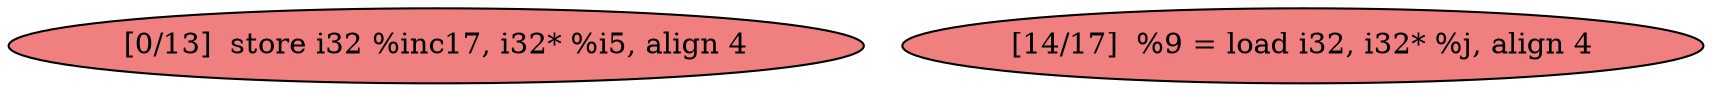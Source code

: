 
digraph G {


node490 [fillcolor=lightcoral,label="[0/13]  store i32 %inc17, i32* %i5, align 4",shape=ellipse,style=filled ]
node489 [fillcolor=lightcoral,label="[14/17]  %9 = load i32, i32* %j, align 4",shape=ellipse,style=filled ]



}
